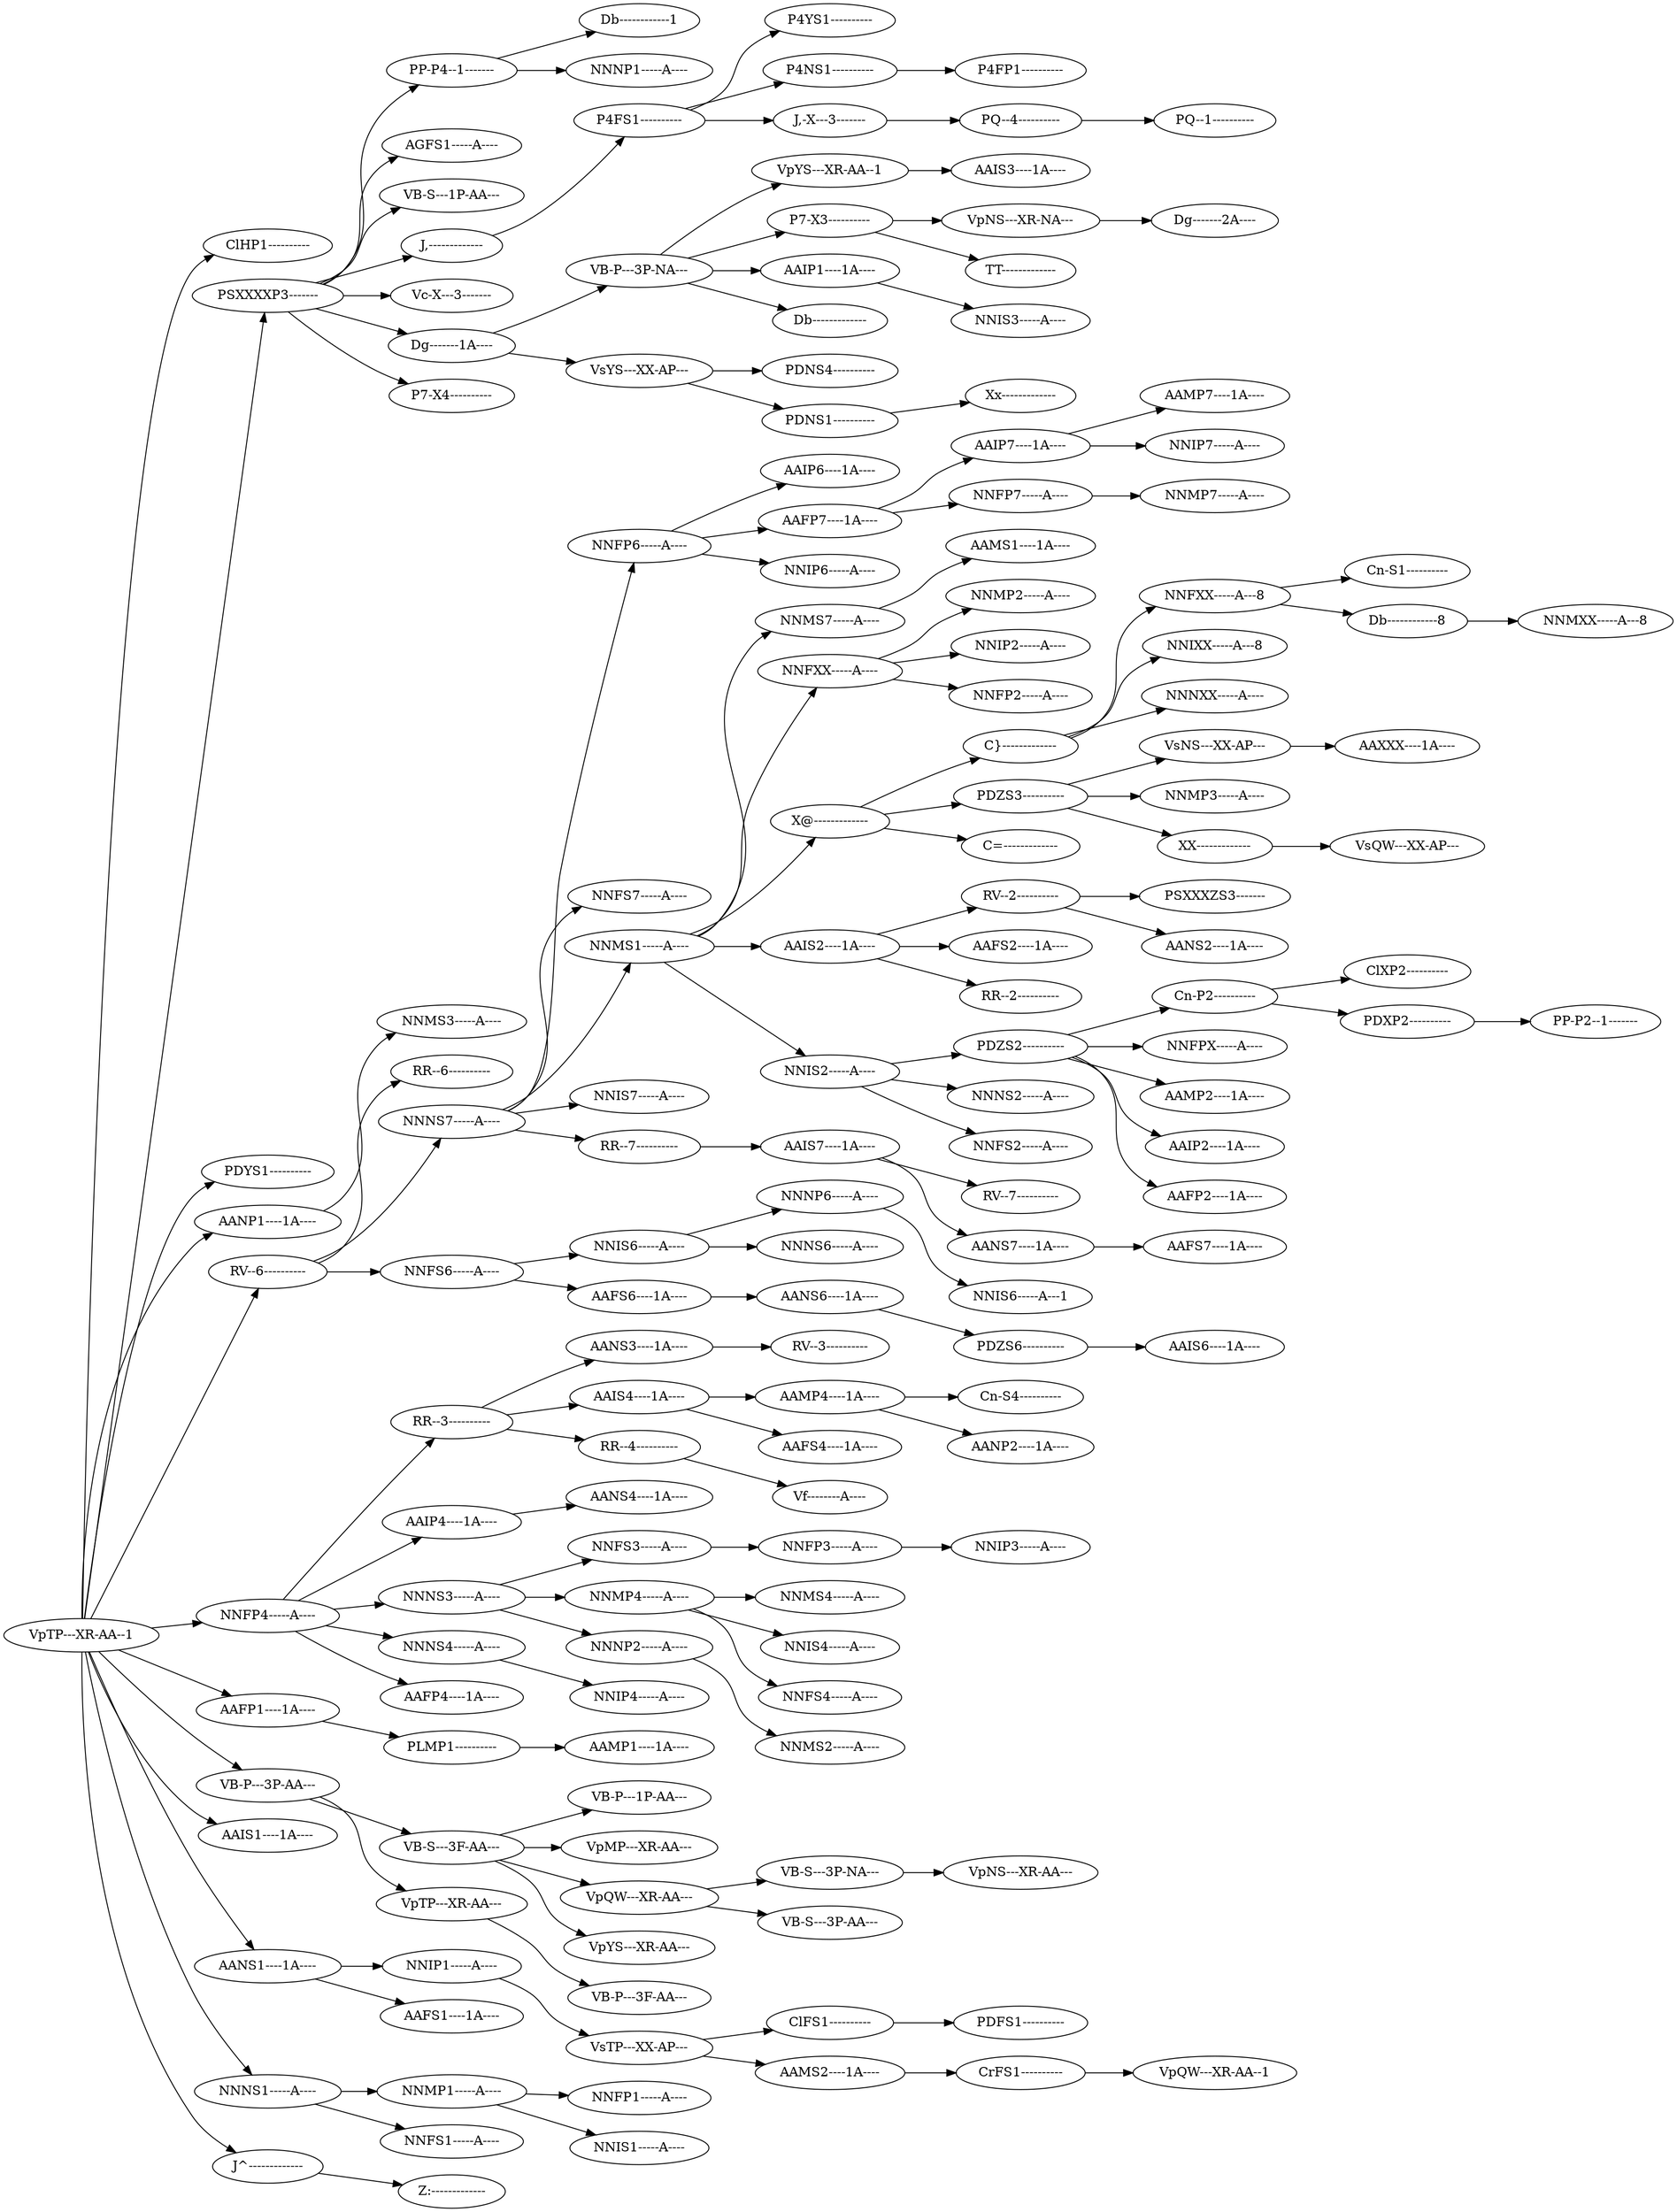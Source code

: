 digraph "Czech tags" {
	rankdir=LR
	"P4FS1----------" [label="P4FS1----------"]
	"P4YS1----------" [label="P4YS1----------"]
	"P4FS1----------" -> "P4YS1----------"
	"P4NS1----------" [label="P4NS1----------"]
	"P4FP1----------" [label="P4FP1----------"]
	"P4NS1----------" -> "P4FP1----------"
	"NNFXX-----A---8" [label="NNFXX-----A---8"]
	"Cn-S1----------" [label="Cn-S1----------"]
	"NNFXX-----A---8" -> "Cn-S1----------"
	"PQ--4----------" [label="PQ--4----------"]
	"PQ--1----------" [label="PQ--1----------"]
	"PQ--4----------" -> "PQ--1----------"
	"Db------------8" [label="Db------------8"]
	"NNMXX-----A---8" [label="NNMXX-----A---8"]
	"Db------------8" -> "NNMXX-----A---8"
	"Cn-P2----------" [label="Cn-P2----------"]
	"ClXP2----------" [label="ClXP2----------"]
	"Cn-P2----------" -> "ClXP2----------"
	"CrFS1----------" [label="CrFS1----------"]
	"VpQW---XR-AA--1" [label="VpQW---XR-AA--1"]
	"CrFS1----------" -> "VpQW---XR-AA--1"
	"AAIP7----1A----" [label="AAIP7----1A----"]
	"AAMP7----1A----" [label="AAMP7----1A----"]
	"AAIP7----1A----" -> "AAMP7----1A----"
	"PDXP2----------" [label="PDXP2----------"]
	"PP-P2--1-------" [label="PP-P2--1-------"]
	"PDXP2----------" -> "PP-P2--1-------"
	"VpYS---XR-AA--1" [label="VpYS---XR-AA--1"]
	"AAIS3----1A----" [label="AAIS3----1A----"]
	"VpYS---XR-AA--1" -> "AAIS3----1A----"
	"C}-------------" [label="C}-------------"]
	"NNIXX-----A---8" [label="NNIXX-----A---8"]
	"C}-------------" -> "NNIXX-----A---8"
	"VsNS---XX-AP---" [label="VsNS---XX-AP---"]
	"AAXXX----1A----" [label="AAXXX----1A----"]
	"VsNS---XX-AP---" -> "AAXXX----1A----"
	"VpTP---XR-AA--1" [label="VpTP---XR-AA--1"]
	"ClHP1----------" [label="ClHP1----------"]
	"VpTP---XR-AA--1" -> "ClHP1----------"
	"PDZS3----------" [label="PDZS3----------"]
	"NNMP3-----A----" [label="NNMP3-----A----"]
	"PDZS3----------" -> "NNMP3-----A----"
	"VpNS---XR-NA---" [label="VpNS---XR-NA---"]
	"Dg-------2A----" [label="Dg-------2A----"]
	"VpNS---XR-NA---" -> "Dg-------2A----"
	"ClFS1----------" [label="ClFS1----------"]
	"PDFS1----------" [label="PDFS1----------"]
	"ClFS1----------" -> "PDFS1----------"
	"PP-P4--1-------" [label="PP-P4--1-------"]
	"Db------------1" [label="Db------------1"]
	"PP-P4--1-------" -> "Db------------1"
	"AAMP4----1A----" [label="AAMP4----1A----"]
	"Cn-S4----------" [label="Cn-S4----------"]
	"AAMP4----1A----" -> "Cn-S4----------"
	"J,-X---3-------" [label="J,-X---3-------"]
	"PQ--4----------" [label="PQ--4----------"]
	"J,-X---3-------" -> "PQ--4----------"
	"PDZS6----------" [label="PDZS6----------"]
	"AAIS6----1A----" [label="AAIS6----1A----"]
	"PDZS6----------" -> "AAIS6----1A----"
	"AANS3----1A----" [label="AANS3----1A----"]
	"RV--3----------" [label="RV--3----------"]
	"AANS3----1A----" -> "RV--3----------"
	"P4FS1----------" [label="P4FS1----------"]
	"P4NS1----------" [label="P4NS1----------"]
	"P4FS1----------" -> "P4NS1----------"
	"PDZS2----------" [label="PDZS2----------"]
	"NNFPX-----A----" [label="NNFPX-----A----"]
	"PDZS2----------" -> "NNFPX-----A----"
	"PSXXXXP3-------" [label="PSXXXXP3-------"]
	"AGFS1-----A----" [label="AGFS1-----A----"]
	"PSXXXXP3-------" -> "AGFS1-----A----"
	"NNNP6-----A----" [label="NNNP6-----A----"]
	"NNIS6-----A---1" [label="NNIS6-----A---1"]
	"NNNP6-----A----" -> "NNIS6-----A---1"
	"NNFXX-----A---8" [label="NNFXX-----A---8"]
	"Db------------8" [label="Db------------8"]
	"NNFXX-----A---8" -> "Db------------8"
	"NNFP3-----A----" [label="NNFP3-----A----"]
	"NNIP3-----A----" [label="NNIP3-----A----"]
	"NNFP3-----A----" -> "NNIP3-----A----"
	"VpTP---XR-AA--1" [label="VpTP---XR-AA--1"]
	"PDYS1----------" [label="PDYS1----------"]
	"VpTP---XR-AA--1" -> "PDYS1----------"
	"XX-------------" [label="XX-------------"]
	"VsQW---XX-AP---" [label="VsQW---XX-AP---"]
	"XX-------------" -> "VsQW---XX-AP---"
	"PLMP1----------" [label="PLMP1----------"]
	"AAMP1----1A----" [label="AAMP1----1A----"]
	"PLMP1----------" -> "AAMP1----1A----"
	"AAMS2----1A----" [label="AAMS2----1A----"]
	"CrFS1----------" [label="CrFS1----------"]
	"AAMS2----1A----" -> "CrFS1----------"
	"NNFP6-----A----" [label="NNFP6-----A----"]
	"AAIP6----1A----" [label="AAIP6----1A----"]
	"NNFP6-----A----" -> "AAIP6----1A----"
	"AAIP7----1A----" [label="AAIP7----1A----"]
	"NNIP7-----A----" [label="NNIP7-----A----"]
	"AAIP7----1A----" -> "NNIP7-----A----"
	"Cn-P2----------" [label="Cn-P2----------"]
	"PDXP2----------" [label="PDXP2----------"]
	"Cn-P2----------" -> "PDXP2----------"
	"AANP1----1A----" [label="AANP1----1A----"]
	"NNMS3-----A----" [label="NNMS3-----A----"]
	"AANP1----1A----" -> "NNMS3-----A----"
	"VB-P---3P-NA---" [label="VB-P---3P-NA---"]
	"VpYS---XR-AA--1" [label="VpYS---XR-AA--1"]
	"VB-P---3P-NA---" -> "VpYS---XR-AA--1"
	"P7-X3----------" [label="P7-X3----------"]
	"VpNS---XR-NA---" [label="VpNS---XR-NA---"]
	"P7-X3----------" -> "VpNS---XR-NA---"
	"AAMP4----1A----" [label="AAMP4----1A----"]
	"AANP2----1A----" [label="AANP2----1A----"]
	"AAMP4----1A----" -> "AANP2----1A----"
	"NNFP7-----A----" [label="NNFP7-----A----"]
	"NNMP7-----A----" [label="NNMP7-----A----"]
	"NNFP7-----A----" -> "NNMP7-----A----"
	"AAFP7----1A----" [label="AAFP7----1A----"]
	"AAIP7----1A----" [label="AAIP7----1A----"]
	"AAFP7----1A----" -> "AAIP7----1A----"
	"C}-------------" [label="C}-------------"]
	"NNNXX-----A----" [label="NNNXX-----A----"]
	"C}-------------" -> "NNNXX-----A----"
	"VsYS---XX-AP---" [label="VsYS---XX-AP---"]
	"PDNS4----------" [label="PDNS4----------"]
	"VsYS---XX-AP---" -> "PDNS4----------"
	"PSXXXXP3-------" [label="PSXXXXP3-------"]
	"VB-S---1P-AA---" [label="VB-S---1P-AA---"]
	"PSXXXXP3-------" -> "VB-S---1P-AA---"
	"NNFS3-----A----" [label="NNFS3-----A----"]
	"NNFP3-----A----" [label="NNFP3-----A----"]
	"NNFS3-----A----" -> "NNFP3-----A----"
	"PDZS3----------" [label="PDZS3----------"]
	"VsNS---XX-AP---" [label="VsNS---XX-AP---"]
	"PDZS3----------" -> "VsNS---XX-AP---"
	"NNMP4-----A----" [label="NNMP4-----A----"]
	"NNMS4-----A----" [label="NNMS4-----A----"]
	"NNMP4-----A----" -> "NNMS4-----A----"
	"RV--2----------" [label="RV--2----------"]
	"PSXXXZS3-------" [label="PSXXXZS3-------"]
	"RV--2----------" -> "PSXXXZS3-------"
	"VB-S---3F-AA---" [label="VB-S---3F-AA---"]
	"VB-P---1P-AA---" [label="VB-P---1P-AA---"]
	"VB-S---3F-AA---" -> "VB-P---1P-AA---"
	"PP-P4--1-------" [label="PP-P4--1-------"]
	"NNNP1-----A----" [label="NNNP1-----A----"]
	"PP-P4--1-------" -> "NNNP1-----A----"
	"AAIS7----1A----" [label="AAIS7----1A----"]
	"RV--7----------" [label="RV--7----------"]
	"AAIS7----1A----" -> "RV--7----------"
	"VsTP---XX-AP---" [label="VsTP---XX-AP---"]
	"ClFS1----------" [label="ClFS1----------"]
	"VsTP---XX-AP---" -> "ClFS1----------"
	"P4FS1----------" [label="P4FS1----------"]
	"J,-X---3-------" [label="J,-X---3-------"]
	"P4FS1----------" -> "J,-X---3-------"
	"NNMS7-----A----" [label="NNMS7-----A----"]
	"AAMS1----1A----" [label="AAMS1----1A----"]
	"NNMS7-----A----" -> "AAMS1----1A----"
	"RR--3----------" [label="RR--3----------"]
	"AANS3----1A----" [label="AANS3----1A----"]
	"RR--3----------" -> "AANS3----1A----"
	"PDZS2----------" [label="PDZS2----------"]
	"AAMP2----1A----" [label="AAMP2----1A----"]
	"PDZS2----------" -> "AAMP2----1A----"
	"AANS7----1A----" [label="AANS7----1A----"]
	"AAFS7----1A----" [label="AAFS7----1A----"]
	"AANS7----1A----" -> "AAFS7----1A----"
	"AAIP4----1A----" [label="AAIP4----1A----"]
	"AANS4----1A----" [label="AANS4----1A----"]
	"AAIP4----1A----" -> "AANS4----1A----"
	"NNNS3-----A----" [label="NNNS3-----A----"]
	"NNFS3-----A----" [label="NNFS3-----A----"]
	"NNNS3-----A----" -> "NNFS3-----A----"
	"AAIP1----1A----" [label="AAIP1----1A----"]
	"NNIS3-----A----" [label="NNIS3-----A----"]
	"AAIP1----1A----" -> "NNIS3-----A----"
	"AANS6----1A----" [label="AANS6----1A----"]
	"PDZS6----------" [label="PDZS6----------"]
	"AANS6----1A----" -> "PDZS6----------"
	"VpTP---XR-AA---" [label="VpTP---XR-AA---"]
	"VB-P---3F-AA---" [label="VB-P---3F-AA---"]
	"VpTP---XR-AA---" -> "VB-P---3F-AA---"
	"NNIS6-----A----" [label="NNIS6-----A----"]
	"NNNP6-----A----" [label="NNNP6-----A----"]
	"NNIS6-----A----" -> "NNNP6-----A----"
	"C}-------------" [label="C}-------------"]
	"NNFXX-----A---8" [label="NNFXX-----A---8"]
	"C}-------------" -> "NNFXX-----A---8"
	"VpTP---XR-AA--1" [label="VpTP---XR-AA--1"]
	"AANP1----1A----" [label="AANP1----1A----"]
	"VpTP---XR-AA--1" -> "AANP1----1A----"
	"NNNS4-----A----" [label="NNNS4-----A----"]
	"NNIP4-----A----" [label="NNIP4-----A----"]
	"NNNS4-----A----" -> "NNIP4-----A----"
	"PDNS1----------" [label="PDNS1----------"]
	"Xx-------------" [label="Xx-------------"]
	"PDNS1----------" -> "Xx-------------"
	"PDZS3----------" [label="PDZS3----------"]
	"XX-------------" [label="XX-------------"]
	"PDZS3----------" -> "XX-------------"
	"VsTP---XX-AP---" [label="VsTP---XX-AP---"]
	"AAMS2----1A----" [label="AAMS2----1A----"]
	"VsTP---XX-AP---" -> "AAMS2----1A----"
	"RV--6----------" [label="RV--6----------"]
	"RR--6----------" [label="RR--6----------"]
	"RV--6----------" -> "RR--6----------"
	"NNNS7-----A----" [label="NNNS7-----A----"]
	"NNFS7-----A----" [label="NNFS7-----A----"]
	"NNNS7-----A----" -> "NNFS7-----A----"
	"AAIS4----1A----" [label="AAIS4----1A----"]
	"AAMP4----1A----" [label="AAMP4----1A----"]
	"AAIS4----1A----" -> "AAMP4----1A----"
	"NNFP6-----A----" [label="NNFP6-----A----"]
	"NNIP6-----A----" [label="NNIP6-----A----"]
	"NNFP6-----A----" -> "NNIP6-----A----"
	"VB-S---3F-AA---" [label="VB-S---3F-AA---"]
	"VpMP---XR-AA---" [label="VpMP---XR-AA---"]
	"VB-S---3F-AA---" -> "VpMP---XR-AA---"
	"NNFP4-----A----" [label="NNFP4-----A----"]
	"AAFP4----1A----" [label="AAFP4----1A----"]
	"NNFP4-----A----" -> "AAFP4----1A----"
	"P7-X3----------" [label="P7-X3----------"]
	"TT-------------" [label="TT-------------"]
	"P7-X3----------" -> "TT-------------"
	"VB-P---3P-NA---" [label="VB-P---3P-NA---"]
	"AAIP1----1A----" [label="AAIP1----1A----"]
	"VB-P---3P-NA---" -> "AAIP1----1A----"
	"NNMP4-----A----" [label="NNMP4-----A----"]
	"NNIS4-----A----" [label="NNIS4-----A----"]
	"NNMP4-----A----" -> "NNIS4-----A----"
	"NNMS1-----A----" [label="NNMS1-----A----"]
	"NNMS7-----A----" [label="NNMS7-----A----"]
	"NNMS1-----A----" -> "NNMS7-----A----"
	"AAFP7----1A----" [label="AAFP7----1A----"]
	"NNFP7-----A----" [label="NNFP7-----A----"]
	"AAFP7----1A----" -> "NNFP7-----A----"
	"VB-S---3P-NA---" [label="VB-S---3P-NA---"]
	"VpNS---XR-AA---" [label="VpNS---XR-AA---"]
	"VB-S---3P-NA---" -> "VpNS---XR-AA---"
	"AAIS7----1A----" [label="AAIS7----1A----"]
	"AANS7----1A----" [label="AANS7----1A----"]
	"AAIS7----1A----" -> "AANS7----1A----"
	"NNIS6-----A----" [label="NNIS6-----A----"]
	"NNNS6-----A----" [label="NNNS6-----A----"]
	"NNIS6-----A----" -> "NNNS6-----A----"
	"RV--2----------" [label="RV--2----------"]
	"AANS2----1A----" [label="AANS2----1A----"]
	"RV--2----------" -> "AANS2----1A----"
	"PSXXXXP3-------" [label="PSXXXXP3-------"]
	"PP-P4--1-------" [label="PP-P4--1-------"]
	"PSXXXXP3-------" -> "PP-P4--1-------"
	"VsYS---XX-AP---" [label="VsYS---XX-AP---"]
	"PDNS1----------" [label="PDNS1----------"]
	"VsYS---XX-AP---" -> "PDNS1----------"
	"AAFP1----1A----" [label="AAFP1----1A----"]
	"PLMP1----------" [label="PLMP1----------"]
	"AAFP1----1A----" -> "PLMP1----------"
	"NNMP1-----A----" [label="NNMP1-----A----"]
	"NNFP1-----A----" [label="NNFP1-----A----"]
	"NNMP1-----A----" -> "NNFP1-----A----"
	"PDZS2----------" [label="PDZS2----------"]
	"Cn-P2----------" [label="Cn-P2----------"]
	"PDZS2----------" -> "Cn-P2----------"
	"NNNS7-----A----" [label="NNNS7-----A----"]
	"NNIS7-----A----" [label="NNIS7-----A----"]
	"NNNS7-----A----" -> "NNIS7-----A----"
	"NNFXX-----A----" [label="NNFXX-----A----"]
	"NNMP2-----A----" [label="NNMP2-----A----"]
	"NNFXX-----A----" -> "NNMP2-----A----"
	"J,-------------" [label="J,-------------"]
	"P4FS1----------" [label="P4FS1----------"]
	"J,-------------" -> "P4FS1----------"
	"VpQW---XR-AA---" [label="VpQW---XR-AA---"]
	"VB-S---3P-NA---" [label="VB-S---3P-NA---"]
	"VpQW---XR-AA---" -> "VB-S---3P-NA---"
	"VB-P---3P-AA---" [label="VB-P---3P-AA---"]
	"VpTP---XR-AA---" [label="VpTP---XR-AA---"]
	"VB-P---3P-AA---" -> "VpTP---XR-AA---"
	"NNIP1-----A----" [label="NNIP1-----A----"]
	"VsTP---XX-AP---" [label="VsTP---XX-AP---"]
	"NNIP1-----A----" -> "VsTP---XX-AP---"
	"VB-P---3P-NA---" [label="VB-P---3P-NA---"]
	"P7-X3----------" [label="P7-X3----------"]
	"VB-P---3P-NA---" -> "P7-X3----------"
	"VpTP---XR-AA--1" [label="VpTP---XR-AA--1"]
	"AAIS1----1A----" [label="AAIS1----1A----"]
	"VpTP---XR-AA--1" -> "AAIS1----1A----"
	"NNNP2-----A----" [label="NNNP2-----A----"]
	"NNMS2-----A----" [label="NNMS2-----A----"]
	"NNNP2-----A----" -> "NNMS2-----A----"
	"AAFS6----1A----" [label="AAFS6----1A----"]
	"AANS6----1A----" [label="AANS6----1A----"]
	"AAFS6----1A----" -> "AANS6----1A----"
	"NNFS6-----A----" [label="NNFS6-----A----"]
	"NNIS6-----A----" [label="NNIS6-----A----"]
	"NNFS6-----A----" -> "NNIS6-----A----"
	"NNFP4-----A----" [label="NNFP4-----A----"]
	"AAIP4----1A----" [label="AAIP4----1A----"]
	"NNFP4-----A----" -> "AAIP4----1A----"
	"PDZS2----------" [label="PDZS2----------"]
	"AAIP2----1A----" [label="AAIP2----1A----"]
	"PDZS2----------" -> "AAIP2----1A----"
	"RR--7----------" [label="RR--7----------"]
	"AAIS7----1A----" [label="AAIS7----1A----"]
	"RR--7----------" -> "AAIS7----1A----"
	"PSXXXXP3-------" [label="PSXXXXP3-------"]
	"Vc-X---3-------" [label="Vc-X---3-------"]
	"PSXXXXP3-------" -> "Vc-X---3-------"
	"X@-------------" [label="X@-------------"]
	"PDZS3----------" [label="PDZS3----------"]
	"X@-------------" -> "PDZS3----------"
	"NNFXX-----A----" [label="NNFXX-----A----"]
	"NNIP2-----A----" [label="NNIP2-----A----"]
	"NNFXX-----A----" -> "NNIP2-----A----"
	"VB-S---3F-AA---" [label="VB-S---3F-AA---"]
	"VpYS---XR-AA---" [label="VpYS---XR-AA---"]
	"VB-S---3F-AA---" -> "VpYS---XR-AA---"
	"AAIS4----1A----" [label="AAIS4----1A----"]
	"AAFS4----1A----" [label="AAFS4----1A----"]
	"AAIS4----1A----" -> "AAFS4----1A----"
	"NNMP4-----A----" [label="NNMP4-----A----"]
	"NNFS4-----A----" [label="NNFS4-----A----"]
	"NNMP4-----A----" -> "NNFS4-----A----"
	"AAIS2----1A----" [label="AAIS2----1A----"]
	"RV--2----------" [label="RV--2----------"]
	"AAIS2----1A----" -> "RV--2----------"
	"NNIS2-----A----" [label="NNIS2-----A----"]
	"NNNS2-----A----" [label="NNNS2-----A----"]
	"NNIS2-----A----" -> "NNNS2-----A----"
	"AANS1----1A----" [label="AANS1----1A----"]
	"AAFS1----1A----" [label="AAFS1----1A----"]
	"AANS1----1A----" -> "AAFS1----1A----"
	"NNNS1-----A----" [label="NNNS1-----A----"]
	"NNFS1-----A----" [label="NNFS1-----A----"]
	"NNNS1-----A----" -> "NNFS1-----A----"
	"Dg-------1A----" [label="Dg-------1A----"]
	"VsYS---XX-AP---" [label="VsYS---XX-AP---"]
	"Dg-------1A----" -> "VsYS---XX-AP---"
	"VpQW---XR-AA---" [label="VpQW---XR-AA---"]
	"VB-S---3P-AA---" [label="VB-S---3P-AA---"]
	"VpQW---XR-AA---" -> "VB-S---3P-AA---"
	"X@-------------" [label="X@-------------"]
	"C}-------------" [label="C}-------------"]
	"X@-------------" -> "C}-------------"
	"NNFP4-----A----" [label="NNFP4-----A----"]
	"NNNS4-----A----" [label="NNNS4-----A----"]
	"NNFP4-----A----" -> "NNNS4-----A----"
	"NNFP6-----A----" [label="NNFP6-----A----"]
	"AAFP7----1A----" [label="AAFP7----1A----"]
	"NNFP6-----A----" -> "AAFP7----1A----"
	"PDZS2----------" [label="PDZS2----------"]
	"AAFP2----1A----" [label="AAFP2----1A----"]
	"PDZS2----------" -> "AAFP2----1A----"
	"NNFXX-----A----" [label="NNFXX-----A----"]
	"NNFP2-----A----" [label="NNFP2-----A----"]
	"NNFXX-----A----" -> "NNFP2-----A----"
	"VB-P---3P-NA---" [label="VB-P---3P-NA---"]
	"Db-------------" [label="Db-------------"]
	"VB-P---3P-NA---" -> "Db-------------"
	"VpTP---XR-AA--1" [label="VpTP---XR-AA--1"]
	"AAFP1----1A----" [label="AAFP1----1A----"]
	"VpTP---XR-AA--1" -> "AAFP1----1A----"
	"NNMP1-----A----" [label="NNMP1-----A----"]
	"NNIS1-----A----" [label="NNIS1-----A----"]
	"NNMP1-----A----" -> "NNIS1-----A----"
	"PSXXXXP3-------" [label="PSXXXXP3-------"]
	"P7-X4----------" [label="P7-X4----------"]
	"PSXXXXP3-------" -> "P7-X4----------"
	"VB-S---3F-AA---" [label="VB-S---3F-AA---"]
	"VpQW---XR-AA---" [label="VpQW---XR-AA---"]
	"VB-S---3F-AA---" -> "VpQW---XR-AA---"
	"AANS1----1A----" [label="AANS1----1A----"]
	"NNIP1-----A----" [label="NNIP1-----A----"]
	"AANS1----1A----" -> "NNIP1-----A----"
	"Dg-------1A----" [label="Dg-------1A----"]
	"VB-P---3P-NA---" [label="VB-P---3P-NA---"]
	"Dg-------1A----" -> "VB-P---3P-NA---"
	"NNNS3-----A----" [label="NNNS3-----A----"]
	"NNNP2-----A----" [label="NNNP2-----A----"]
	"NNNS3-----A----" -> "NNNP2-----A----"
	"RR--3----------" [label="RR--3----------"]
	"AAIS4----1A----" [label="AAIS4----1A----"]
	"RR--3----------" -> "AAIS4----1A----"
	"X@-------------" [label="X@-------------"]
	"C=-------------" [label="C=-------------"]
	"X@-------------" -> "C=-------------"
	"VB-P---3P-AA---" [label="VB-P---3P-AA---"]
	"VB-S---3F-AA---" [label="VB-S---3F-AA---"]
	"VB-P---3P-AA---" -> "VB-S---3F-AA---"
	"NNNS7-----A----" [label="NNNS7-----A----"]
	"NNFP6-----A----" [label="NNFP6-----A----"]
	"NNNS7-----A----" -> "NNFP6-----A----"
	"NNIS2-----A----" [label="NNIS2-----A----"]
	"NNFS2-----A----" [label="NNFS2-----A----"]
	"NNIS2-----A----" -> "NNFS2-----A----"
	"AAIS2----1A----" [label="AAIS2----1A----"]
	"AAFS2----1A----" [label="AAFS2----1A----"]
	"AAIS2----1A----" -> "AAFS2----1A----"
	"RR--4----------" [label="RR--4----------"]
	"Vf--------A----" [label="Vf--------A----"]
	"RR--4----------" -> "Vf--------A----"
	"NNNS3-----A----" [label="NNNS3-----A----"]
	"NNMP4-----A----" [label="NNMP4-----A----"]
	"NNNS3-----A----" -> "NNMP4-----A----"
	"NNMS1-----A----" [label="NNMS1-----A----"]
	"X@-------------" [label="X@-------------"]
	"NNMS1-----A----" -> "X@-------------"
	"PSXXXXP3-------" [label="PSXXXXP3-------"]
	"Dg-------1A----" [label="Dg-------1A----"]
	"PSXXXXP3-------" -> "Dg-------1A----"
	"NNNS1-----A----" [label="NNNS1-----A----"]
	"NNMP1-----A----" [label="NNMP1-----A----"]
	"NNNS1-----A----" -> "NNMP1-----A----"
	"VpTP---XR-AA--1" [label="VpTP---XR-AA--1"]
	"AANS1----1A----" [label="AANS1----1A----"]
	"VpTP---XR-AA--1" -> "AANS1----1A----"
	"RR--3----------" [label="RR--3----------"]
	"RR--4----------" [label="RR--4----------"]
	"RR--3----------" -> "RR--4----------"
	"AAIS2----1A----" [label="AAIS2----1A----"]
	"RR--2----------" [label="RR--2----------"]
	"AAIS2----1A----" -> "RR--2----------"
	"NNFP4-----A----" [label="NNFP4-----A----"]
	"NNNS3-----A----" [label="NNNS3-----A----"]
	"NNFP4-----A----" -> "NNNS3-----A----"
	"NNIS2-----A----" [label="NNIS2-----A----"]
	"PDZS2----------" [label="PDZS2----------"]
	"NNIS2-----A----" -> "PDZS2----------"
	"J^-------------" [label="J^-------------"]
	"Z-------" [label="Z:-------------"]
	"J^-------------" -> "Z-------"
	"PSXXXXP3-------" [label="PSXXXXP3-------"]
	"J,-------------" [label="J,-------------"]
	"PSXXXXP3-------" -> "J,-------------"
	"NNMS1-----A----" [label="NNMS1-----A----"]
	"NNFXX-----A----" [label="NNFXX-----A----"]
	"NNMS1-----A----" -> "NNFXX-----A----"
	"NNFS6-----A----" [label="NNFS6-----A----"]
	"AAFS6----1A----" [label="AAFS6----1A----"]
	"NNFS6-----A----" -> "AAFS6----1A----"
	"NNNS7-----A----" [label="NNNS7-----A----"]
	"RR--7----------" [label="RR--7----------"]
	"NNNS7-----A----" -> "RR--7----------"
	"VpTP---XR-AA--1" [label="VpTP---XR-AA--1"]
	"NNNS1-----A----" [label="NNNS1-----A----"]
	"VpTP---XR-AA--1" -> "NNNS1-----A----"
	"VpTP---XR-AA--1" [label="VpTP---XR-AA--1"]
	"PSXXXXP3-------" [label="PSXXXXP3-------"]
	"VpTP---XR-AA--1" -> "PSXXXXP3-------"
	"NNFP4-----A----" [label="NNFP4-----A----"]
	"RR--3----------" [label="RR--3----------"]
	"NNFP4-----A----" -> "RR--3----------"
	"NNMS1-----A----" [label="NNMS1-----A----"]
	"NNIS2-----A----" [label="NNIS2-----A----"]
	"NNMS1-----A----" -> "NNIS2-----A----"
	"NNMS1-----A----" [label="NNMS1-----A----"]
	"AAIS2----1A----" [label="AAIS2----1A----"]
	"NNMS1-----A----" -> "AAIS2----1A----"
	"VpTP---XR-AA--1" [label="VpTP---XR-AA--1"]
	"VB-P---3P-AA---" [label="VB-P---3P-AA---"]
	"VpTP---XR-AA--1" -> "VB-P---3P-AA---"
	"NNNS7-----A----" [label="NNNS7-----A----"]
	"NNMS1-----A----" [label="NNMS1-----A----"]
	"NNNS7-----A----" -> "NNMS1-----A----"
	"VpTP---XR-AA--1" [label="VpTP---XR-AA--1"]
	"NNFP4-----A----" [label="NNFP4-----A----"]
	"VpTP---XR-AA--1" -> "NNFP4-----A----"
	"VpTP---XR-AA--1" [label="VpTP---XR-AA--1"]
	"J^-------------" [label="J^-------------"]
	"VpTP---XR-AA--1" -> "J^-------------"
	"RV--6----------" [label="RV--6----------"]
	"NNFS6-----A----" [label="NNFS6-----A----"]
	"RV--6----------" -> "NNFS6-----A----"
	"RV--6----------" [label="RV--6----------"]
	"NNNS7-----A----" [label="NNNS7-----A----"]
	"RV--6----------" -> "NNNS7-----A----"
	"VpTP---XR-AA--1" [label="VpTP---XR-AA--1"]
	"RV--6----------" [label="RV--6----------"]
	"VpTP---XR-AA--1" -> "RV--6----------"
}
